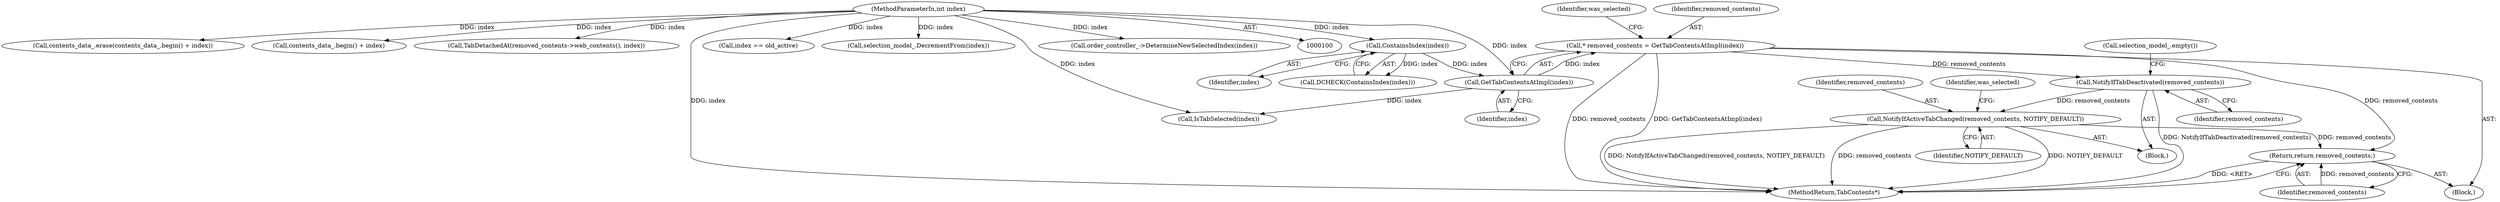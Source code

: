 digraph "0_Chrome_e89cfcb9090e8c98129ae9160c513f504db74599_12@pointer" {
"1000185" [label="(Call,NotifyIfActiveTabChanged(removed_contents, NOTIFY_DEFAULT))"];
"1000169" [label="(Call,NotifyIfTabDeactivated(removed_contents))"];
"1000111" [label="(Call,* removed_contents = GetTabContentsAtImpl(index))"];
"1000113" [label="(Call,GetTabContentsAtImpl(index))"];
"1000108" [label="(Call,ContainsIndex(index))"];
"1000101" [label="(MethodParameterIn,int index)"];
"1000197" [label="(Return,return removed_contents;)"];
"1000185" [label="(Call,NotifyIfActiveTabChanged(removed_contents, NOTIFY_DEFAULT))"];
"1000198" [label="(Identifier,removed_contents)"];
"1000197" [label="(Return,return removed_contents;)"];
"1000128" [label="(Call,contents_data_.erase(contents_data_.begin() + index))"];
"1000129" [label="(Call,contents_data_.begin() + index)"];
"1000111" [label="(Call,* removed_contents = GetTabContentsAtImpl(index))"];
"1000187" [label="(Identifier,NOTIFY_DEFAULT)"];
"1000142" [label="(Call,TabDetachedAt(removed_contents->web_contents(), index))"];
"1000199" [label="(MethodReturn,TabContents*)"];
"1000108" [label="(Call,ContainsIndex(index))"];
"1000169" [label="(Call,NotifyIfTabDeactivated(removed_contents))"];
"1000189" [label="(Identifier,was_selected)"];
"1000109" [label="(Identifier,index)"];
"1000107" [label="(Call,DCHECK(ContainsIndex(index)))"];
"1000170" [label="(Identifier,removed_contents)"];
"1000165" [label="(Call,index == old_active)"];
"1000168" [label="(Block,)"];
"1000159" [label="(Call,selection_model_.DecrementFrom(index))"];
"1000102" [label="(Block,)"];
"1000113" [label="(Call,GetTabContentsAtImpl(index))"];
"1000173" [label="(Call,selection_model_.empty())"];
"1000112" [label="(Identifier,removed_contents)"];
"1000186" [label="(Identifier,removed_contents)"];
"1000114" [label="(Identifier,index)"];
"1000101" [label="(MethodParameterIn,int index)"];
"1000118" [label="(Call,IsTabSelected(index))"];
"1000123" [label="(Call,order_controller_->DetermineNewSelectedIndex(index))"];
"1000117" [label="(Identifier,was_selected)"];
"1000185" -> "1000168"  [label="AST: "];
"1000185" -> "1000187"  [label="CFG: "];
"1000186" -> "1000185"  [label="AST: "];
"1000187" -> "1000185"  [label="AST: "];
"1000189" -> "1000185"  [label="CFG: "];
"1000185" -> "1000199"  [label="DDG: NotifyIfActiveTabChanged(removed_contents, NOTIFY_DEFAULT)"];
"1000185" -> "1000199"  [label="DDG: removed_contents"];
"1000185" -> "1000199"  [label="DDG: NOTIFY_DEFAULT"];
"1000169" -> "1000185"  [label="DDG: removed_contents"];
"1000185" -> "1000197"  [label="DDG: removed_contents"];
"1000169" -> "1000168"  [label="AST: "];
"1000169" -> "1000170"  [label="CFG: "];
"1000170" -> "1000169"  [label="AST: "];
"1000173" -> "1000169"  [label="CFG: "];
"1000169" -> "1000199"  [label="DDG: NotifyIfTabDeactivated(removed_contents)"];
"1000111" -> "1000169"  [label="DDG: removed_contents"];
"1000111" -> "1000102"  [label="AST: "];
"1000111" -> "1000113"  [label="CFG: "];
"1000112" -> "1000111"  [label="AST: "];
"1000113" -> "1000111"  [label="AST: "];
"1000117" -> "1000111"  [label="CFG: "];
"1000111" -> "1000199"  [label="DDG: removed_contents"];
"1000111" -> "1000199"  [label="DDG: GetTabContentsAtImpl(index)"];
"1000113" -> "1000111"  [label="DDG: index"];
"1000111" -> "1000197"  [label="DDG: removed_contents"];
"1000113" -> "1000114"  [label="CFG: "];
"1000114" -> "1000113"  [label="AST: "];
"1000108" -> "1000113"  [label="DDG: index"];
"1000101" -> "1000113"  [label="DDG: index"];
"1000113" -> "1000118"  [label="DDG: index"];
"1000108" -> "1000107"  [label="AST: "];
"1000108" -> "1000109"  [label="CFG: "];
"1000109" -> "1000108"  [label="AST: "];
"1000107" -> "1000108"  [label="CFG: "];
"1000108" -> "1000107"  [label="DDG: index"];
"1000101" -> "1000108"  [label="DDG: index"];
"1000101" -> "1000100"  [label="AST: "];
"1000101" -> "1000199"  [label="DDG: index"];
"1000101" -> "1000118"  [label="DDG: index"];
"1000101" -> "1000123"  [label="DDG: index"];
"1000101" -> "1000128"  [label="DDG: index"];
"1000101" -> "1000129"  [label="DDG: index"];
"1000101" -> "1000142"  [label="DDG: index"];
"1000101" -> "1000159"  [label="DDG: index"];
"1000101" -> "1000165"  [label="DDG: index"];
"1000197" -> "1000102"  [label="AST: "];
"1000197" -> "1000198"  [label="CFG: "];
"1000198" -> "1000197"  [label="AST: "];
"1000199" -> "1000197"  [label="CFG: "];
"1000197" -> "1000199"  [label="DDG: <RET>"];
"1000198" -> "1000197"  [label="DDG: removed_contents"];
}
